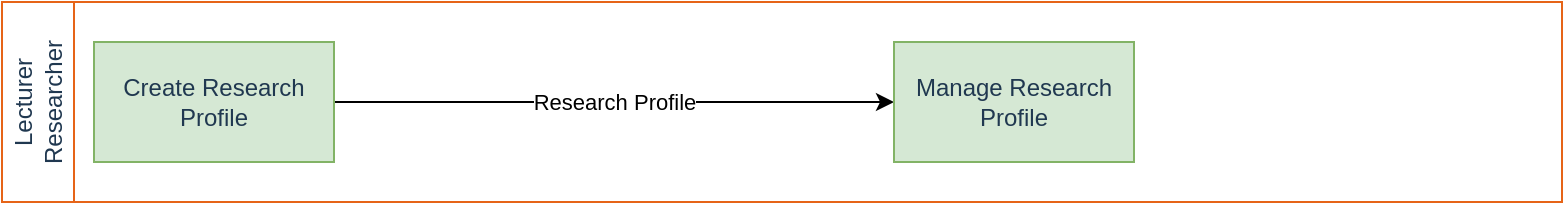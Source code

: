 <mxfile version="21.3.4" type="github">
  <diagram id="C5RBs43oDa-KdzZeNtuy" name="Page-1">
    <mxGraphModel dx="868" dy="739" grid="1" gridSize="10" guides="1" tooltips="1" connect="1" arrows="1" fold="1" page="1" pageScale="1" pageWidth="827" pageHeight="1169" math="0" shadow="0">
      <root>
        <mxCell id="WIyWlLk6GJQsqaUBKTNV-0" />
        <mxCell id="WIyWlLk6GJQsqaUBKTNV-1" parent="WIyWlLk6GJQsqaUBKTNV-0" />
        <mxCell id="T_qVZ5hJeyGaSpDdnf8M-0" value="&lt;font color=&quot;#203850&quot;&gt;&lt;span style=&quot;font-weight: 400;&quot;&gt;Lecturer Researcher&lt;br&gt;&lt;/span&gt;&lt;/font&gt;" style="swimlane;horizontal=0;whiteSpace=wrap;html=1;strokeColor=#E66418;startSize=36;" vertex="1" parent="WIyWlLk6GJQsqaUBKTNV-1">
          <mxGeometry x="34" y="20" width="780" height="100" as="geometry">
            <mxRectangle x="100" y="10" width="40" height="150" as="alternateBounds" />
          </mxGeometry>
        </mxCell>
        <mxCell id="T_qVZ5hJeyGaSpDdnf8M-3" value="Research Profile" style="edgeStyle=orthogonalEdgeStyle;rounded=0;orthogonalLoop=1;jettySize=auto;html=1;entryX=0;entryY=0.5;entryDx=0;entryDy=0;" edge="1" parent="T_qVZ5hJeyGaSpDdnf8M-0" source="T_qVZ5hJeyGaSpDdnf8M-1" target="T_qVZ5hJeyGaSpDdnf8M-2">
          <mxGeometry relative="1" as="geometry" />
        </mxCell>
        <mxCell id="T_qVZ5hJeyGaSpDdnf8M-1" value="&lt;font color=&quot;#203850&quot;&gt;Create Research Profile&lt;/font&gt;" style="rounded=0;whiteSpace=wrap;html=1;fillColor=#d5e8d4;strokeColor=#82b366;" vertex="1" parent="T_qVZ5hJeyGaSpDdnf8M-0">
          <mxGeometry x="46" y="20" width="120" height="60" as="geometry" />
        </mxCell>
        <mxCell id="T_qVZ5hJeyGaSpDdnf8M-2" value="&lt;font color=&quot;#203850&quot;&gt;Manage Research Profile&lt;/font&gt;" style="rounded=0;whiteSpace=wrap;html=1;fillColor=#d5e8d4;strokeColor=#82b366;" vertex="1" parent="T_qVZ5hJeyGaSpDdnf8M-0">
          <mxGeometry x="446" y="20" width="120" height="60" as="geometry" />
        </mxCell>
      </root>
    </mxGraphModel>
  </diagram>
</mxfile>
